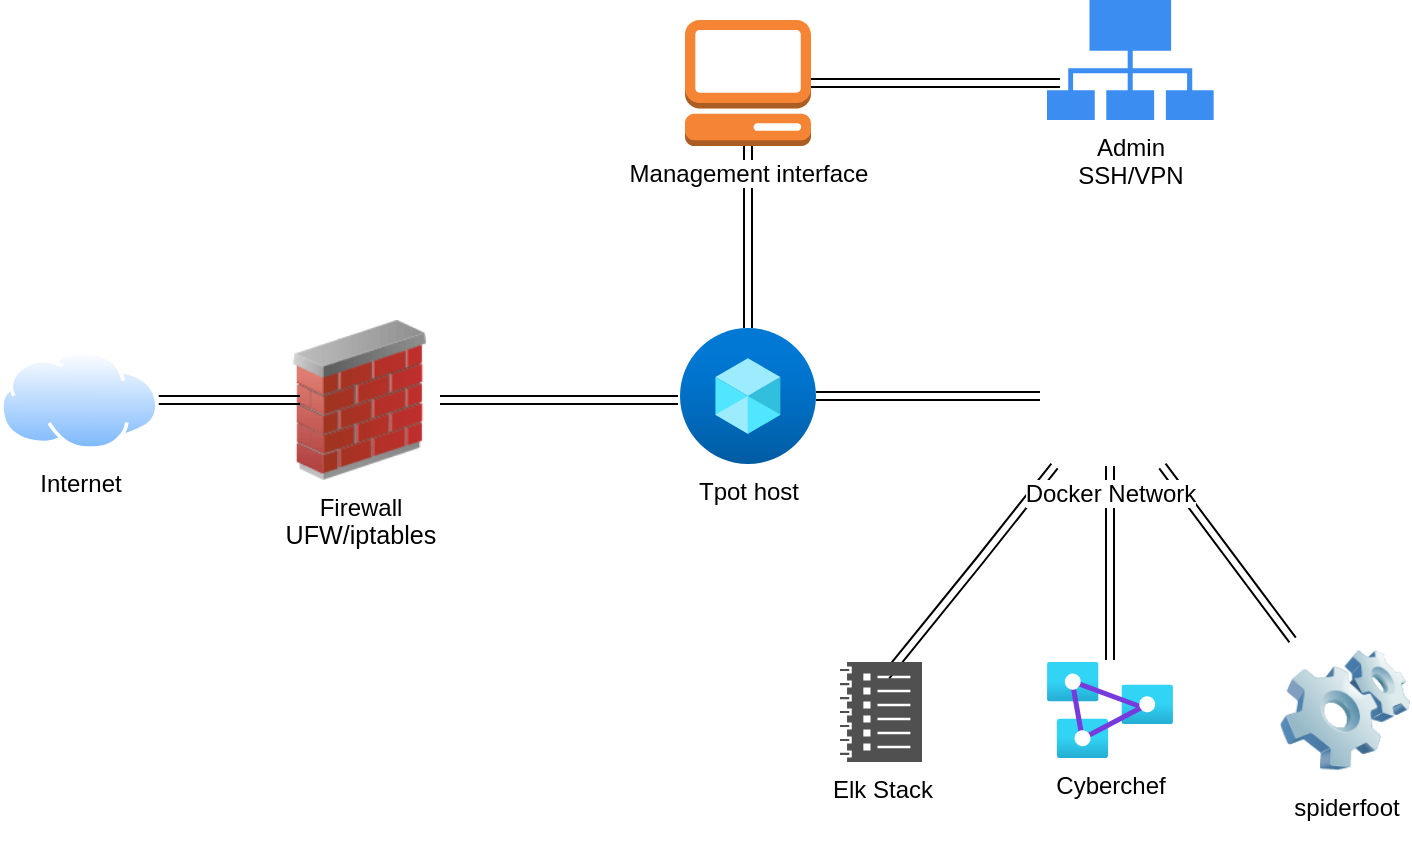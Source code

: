 <mxfile version="26.1.2">
  <diagram name="Page-1" id="-YsgHX1rWP6CS0yUM8W-">
    <mxGraphModel dx="835" dy="819" grid="1" gridSize="10" guides="1" tooltips="1" connect="1" arrows="1" fold="1" page="1" pageScale="1" pageWidth="850" pageHeight="1100" math="0" shadow="0">
      <root>
        <mxCell id="0" />
        <mxCell id="1" parent="0" />
        <mxCell id="lsaSg4U5N68tIXGt_wPY-4" value="Internet" style="image;aspect=fixed;perimeter=ellipsePerimeter;html=1;align=center;shadow=0;dashed=0;spacingTop=3;image=img/lib/active_directory/internet_cloud.svg;" vertex="1" parent="1">
          <mxGeometry x="100" y="235" width="79.37" height="50" as="geometry" />
        </mxCell>
        <mxCell id="lsaSg4U5N68tIXGt_wPY-5" value="&lt;font style=&quot;color: rgb(0, 0, 0);&quot;&gt;Firewall&lt;br&gt;&lt;div style=&quot;text-align: center;&quot;&gt;&lt;span style=&quot;background-color: light-dark(#ffffff, var(--ge-dark-color, #121212)); color: light-dark(rgb(0, 0, 0), rgb(237, 237, 237)); font-family: var(--ds-font-family-code); font-size: 12.573px; text-align: start; text-wrap-mode: wrap;&quot;&gt;UFW/iptables&lt;/span&gt;&lt;/div&gt;&lt;/font&gt;" style="image;html=1;image=img/lib/clip_art/networking/Firewall_02_128x128.png" vertex="1" parent="1">
          <mxGeometry x="240" y="220" width="80" height="80" as="geometry" />
        </mxCell>
        <mxCell id="lsaSg4U5N68tIXGt_wPY-8" style="edgeStyle=orthogonalEdgeStyle;rounded=0;orthogonalLoop=1;jettySize=auto;html=1;entryX=0.125;entryY=0.5;entryDx=0;entryDy=0;entryPerimeter=0;shape=link;" edge="1" parent="1" source="lsaSg4U5N68tIXGt_wPY-4" target="lsaSg4U5N68tIXGt_wPY-5">
          <mxGeometry relative="1" as="geometry" />
        </mxCell>
        <mxCell id="lsaSg4U5N68tIXGt_wPY-24" style="edgeStyle=orthogonalEdgeStyle;rounded=0;orthogonalLoop=1;jettySize=auto;html=1;shape=link;" edge="1" parent="1" source="lsaSg4U5N68tIXGt_wPY-9" target="lsaSg4U5N68tIXGt_wPY-12">
          <mxGeometry relative="1" as="geometry" />
        </mxCell>
        <mxCell id="lsaSg4U5N68tIXGt_wPY-28" style="edgeStyle=orthogonalEdgeStyle;rounded=0;orthogonalLoop=1;jettySize=auto;html=1;shape=link;" edge="1" parent="1" source="lsaSg4U5N68tIXGt_wPY-9" target="lsaSg4U5N68tIXGt_wPY-21">
          <mxGeometry relative="1" as="geometry" />
        </mxCell>
        <mxCell id="lsaSg4U5N68tIXGt_wPY-9" value="Tpot host" style="image;aspect=fixed;html=1;points=[];align=center;fontSize=12;image=img/lib/azure2/compute/Host_Pools.svg;" vertex="1" parent="1">
          <mxGeometry x="440" y="224" width="68" height="68" as="geometry" />
        </mxCell>
        <mxCell id="lsaSg4U5N68tIXGt_wPY-10" style="edgeStyle=orthogonalEdgeStyle;rounded=0;orthogonalLoop=1;jettySize=auto;html=1;entryX=-0.015;entryY=0.529;entryDx=0;entryDy=0;entryPerimeter=0;shape=link;" edge="1" parent="1" source="lsaSg4U5N68tIXGt_wPY-5" target="lsaSg4U5N68tIXGt_wPY-9">
          <mxGeometry relative="1" as="geometry" />
        </mxCell>
        <mxCell id="lsaSg4U5N68tIXGt_wPY-27" style="rounded=0;orthogonalLoop=1;jettySize=auto;html=1;shape=link;" edge="1" parent="1" source="lsaSg4U5N68tIXGt_wPY-12" target="lsaSg4U5N68tIXGt_wPY-19">
          <mxGeometry relative="1" as="geometry" />
        </mxCell>
        <mxCell id="lsaSg4U5N68tIXGt_wPY-18" value="Cyberchef" style="image;aspect=fixed;html=1;points=[];align=center;fontSize=12;image=img/lib/azure2/analytics/Analysis_Services.svg;" vertex="1" parent="1">
          <mxGeometry x="623.5" y="391" width="63" height="48" as="geometry" />
        </mxCell>
        <mxCell id="lsaSg4U5N68tIXGt_wPY-19" value="spiderfoot&lt;div&gt;&lt;br&gt;&lt;/div&gt;" style="image;html=1;image=img/lib/clip_art/computers/Software_128x128.png" vertex="1" parent="1">
          <mxGeometry x="740" y="380" width="65" height="70" as="geometry" />
        </mxCell>
        <mxCell id="lsaSg4U5N68tIXGt_wPY-23" value="Admin&lt;br&gt;SSH/VPN" style="sketch=0;html=1;aspect=fixed;strokeColor=none;shadow=0;fillColor=#3B8DF1;verticalAlign=top;labelPosition=center;verticalLabelPosition=bottom;shape=mxgraph.gcp2.connected" vertex="1" parent="1">
          <mxGeometry x="623.5" y="60" width="83.33" height="60" as="geometry" />
        </mxCell>
        <mxCell id="lsaSg4U5N68tIXGt_wPY-25" style="rounded=0;orthogonalLoop=1;jettySize=auto;html=1;entryX=0.561;entryY=0.14;entryDx=0;entryDy=0;entryPerimeter=0;shape=link;" edge="1" parent="1" source="lsaSg4U5N68tIXGt_wPY-12" target="lsaSg4U5N68tIXGt_wPY-17">
          <mxGeometry relative="1" as="geometry">
            <Array as="points">
              <mxPoint x="590" y="340" />
            </Array>
          </mxGeometry>
        </mxCell>
        <mxCell id="lsaSg4U5N68tIXGt_wPY-17" value="Elk Stack" style="sketch=0;pointerEvents=1;shadow=0;dashed=0;html=1;strokeColor=none;labelPosition=center;verticalLabelPosition=bottom;verticalAlign=top;align=center;fillColor=#505050;shape=mxgraph.mscae.oms.log_management" vertex="1" parent="1">
          <mxGeometry x="520" y="391" width="41" height="50" as="geometry" />
        </mxCell>
        <mxCell id="lsaSg4U5N68tIXGt_wPY-26" style="edgeStyle=orthogonalEdgeStyle;rounded=0;orthogonalLoop=1;jettySize=auto;html=1;entryX=0.5;entryY=-0.021;entryDx=0;entryDy=0;entryPerimeter=0;shape=link;" edge="1" parent="1" source="lsaSg4U5N68tIXGt_wPY-12" target="lsaSg4U5N68tIXGt_wPY-18">
          <mxGeometry relative="1" as="geometry" />
        </mxCell>
        <mxCell id="lsaSg4U5N68tIXGt_wPY-12" value="Docker Network" style="shape=image;html=1;verticalAlign=top;verticalLabelPosition=bottom;labelBackgroundColor=#ffffff;imageAspect=0;aspect=fixed;image=https://cdn1.iconfinder.com/data/icons/unicons-line-vol-3/24/docker-128.png" vertex="1" parent="1">
          <mxGeometry x="620" y="223" width="70" height="70" as="geometry" />
        </mxCell>
        <mxCell id="lsaSg4U5N68tIXGt_wPY-29" style="rounded=0;orthogonalLoop=1;jettySize=auto;html=1;entryX=0.078;entryY=0.692;entryDx=0;entryDy=0;entryPerimeter=0;shape=link;edgeStyle=orthogonalEdgeStyle;" edge="1" parent="1" source="lsaSg4U5N68tIXGt_wPY-21" target="lsaSg4U5N68tIXGt_wPY-23">
          <mxGeometry relative="1" as="geometry" />
        </mxCell>
        <mxCell id="lsaSg4U5N68tIXGt_wPY-21" value="&lt;span style=&quot;background-color: light-dark(#ffffff, var(--ge-dark-color, #121212));&quot;&gt;Management interface&lt;/span&gt;" style="outlineConnect=0;dashed=0;verticalLabelPosition=bottom;verticalAlign=top;align=center;html=1;shape=mxgraph.aws3.management_console;fillColor=#F58534;gradientColor=none;" vertex="1" parent="1">
          <mxGeometry x="442.5" y="70" width="63" height="63" as="geometry" />
        </mxCell>
      </root>
    </mxGraphModel>
  </diagram>
</mxfile>
